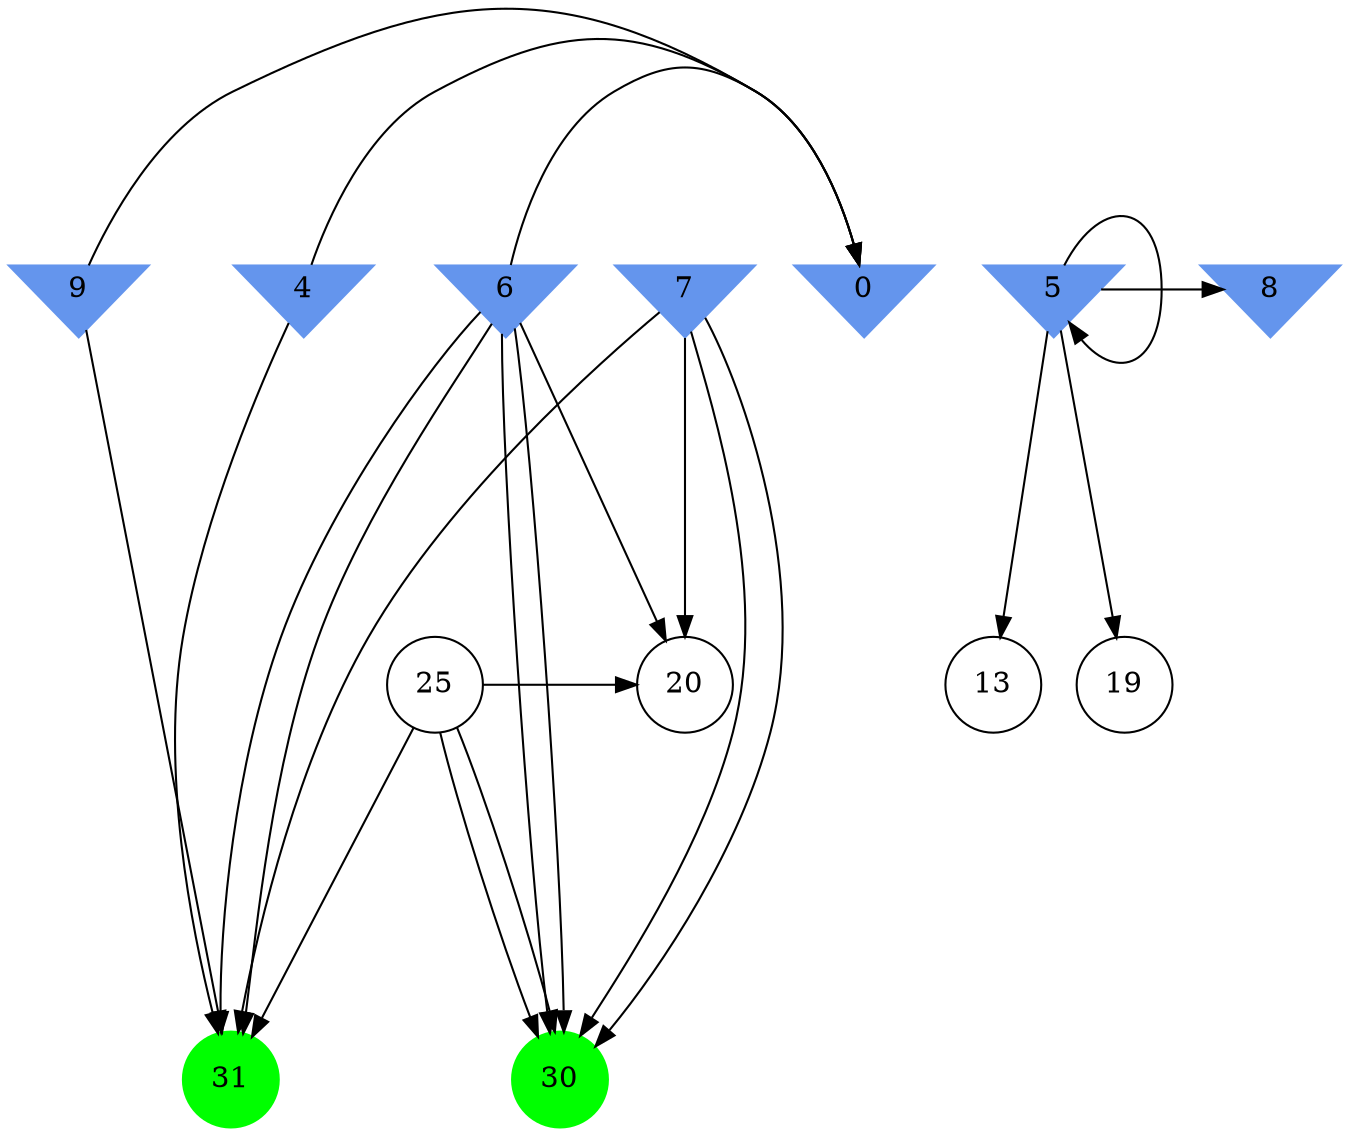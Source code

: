 digraph brain {
	ranksep=2.0;
	0 [shape=invtriangle,style=filled,color=cornflowerblue];
	4 [shape=invtriangle,style=filled,color=cornflowerblue];
	5 [shape=invtriangle,style=filled,color=cornflowerblue];
	6 [shape=invtriangle,style=filled,color=cornflowerblue];
	7 [shape=invtriangle,style=filled,color=cornflowerblue];
	8 [shape=invtriangle,style=filled,color=cornflowerblue];
	9 [shape=invtriangle,style=filled,color=cornflowerblue];
	13 [shape=circle,color=black];
	19 [shape=circle,color=black];
	20 [shape=circle,color=black];
	25 [shape=circle,color=black];
	30 [shape=circle,style=filled,color=green];
	31 [shape=circle,style=filled,color=green];
	5	->	8;
	5	->	19;
	5	->	5;
	5	->	13;
	25	->	31;
	25	->	30;
	6	->	31;
	6	->	30;
	7	->	31;
	7	->	30;
	25	->	20;
	25	->	30;
	6	->	20;
	6	->	30;
	7	->	20;
	7	->	30;
	6	->	31;
	6	->	0;
	9	->	31;
	9	->	0;
	4	->	31;
	4	->	0;
	{ rank=same; 0; 4; 5; 6; 7; 8; 9; }
	{ rank=same; 13; 19; 20; 25; }
	{ rank=same; 30; 31; }
}
